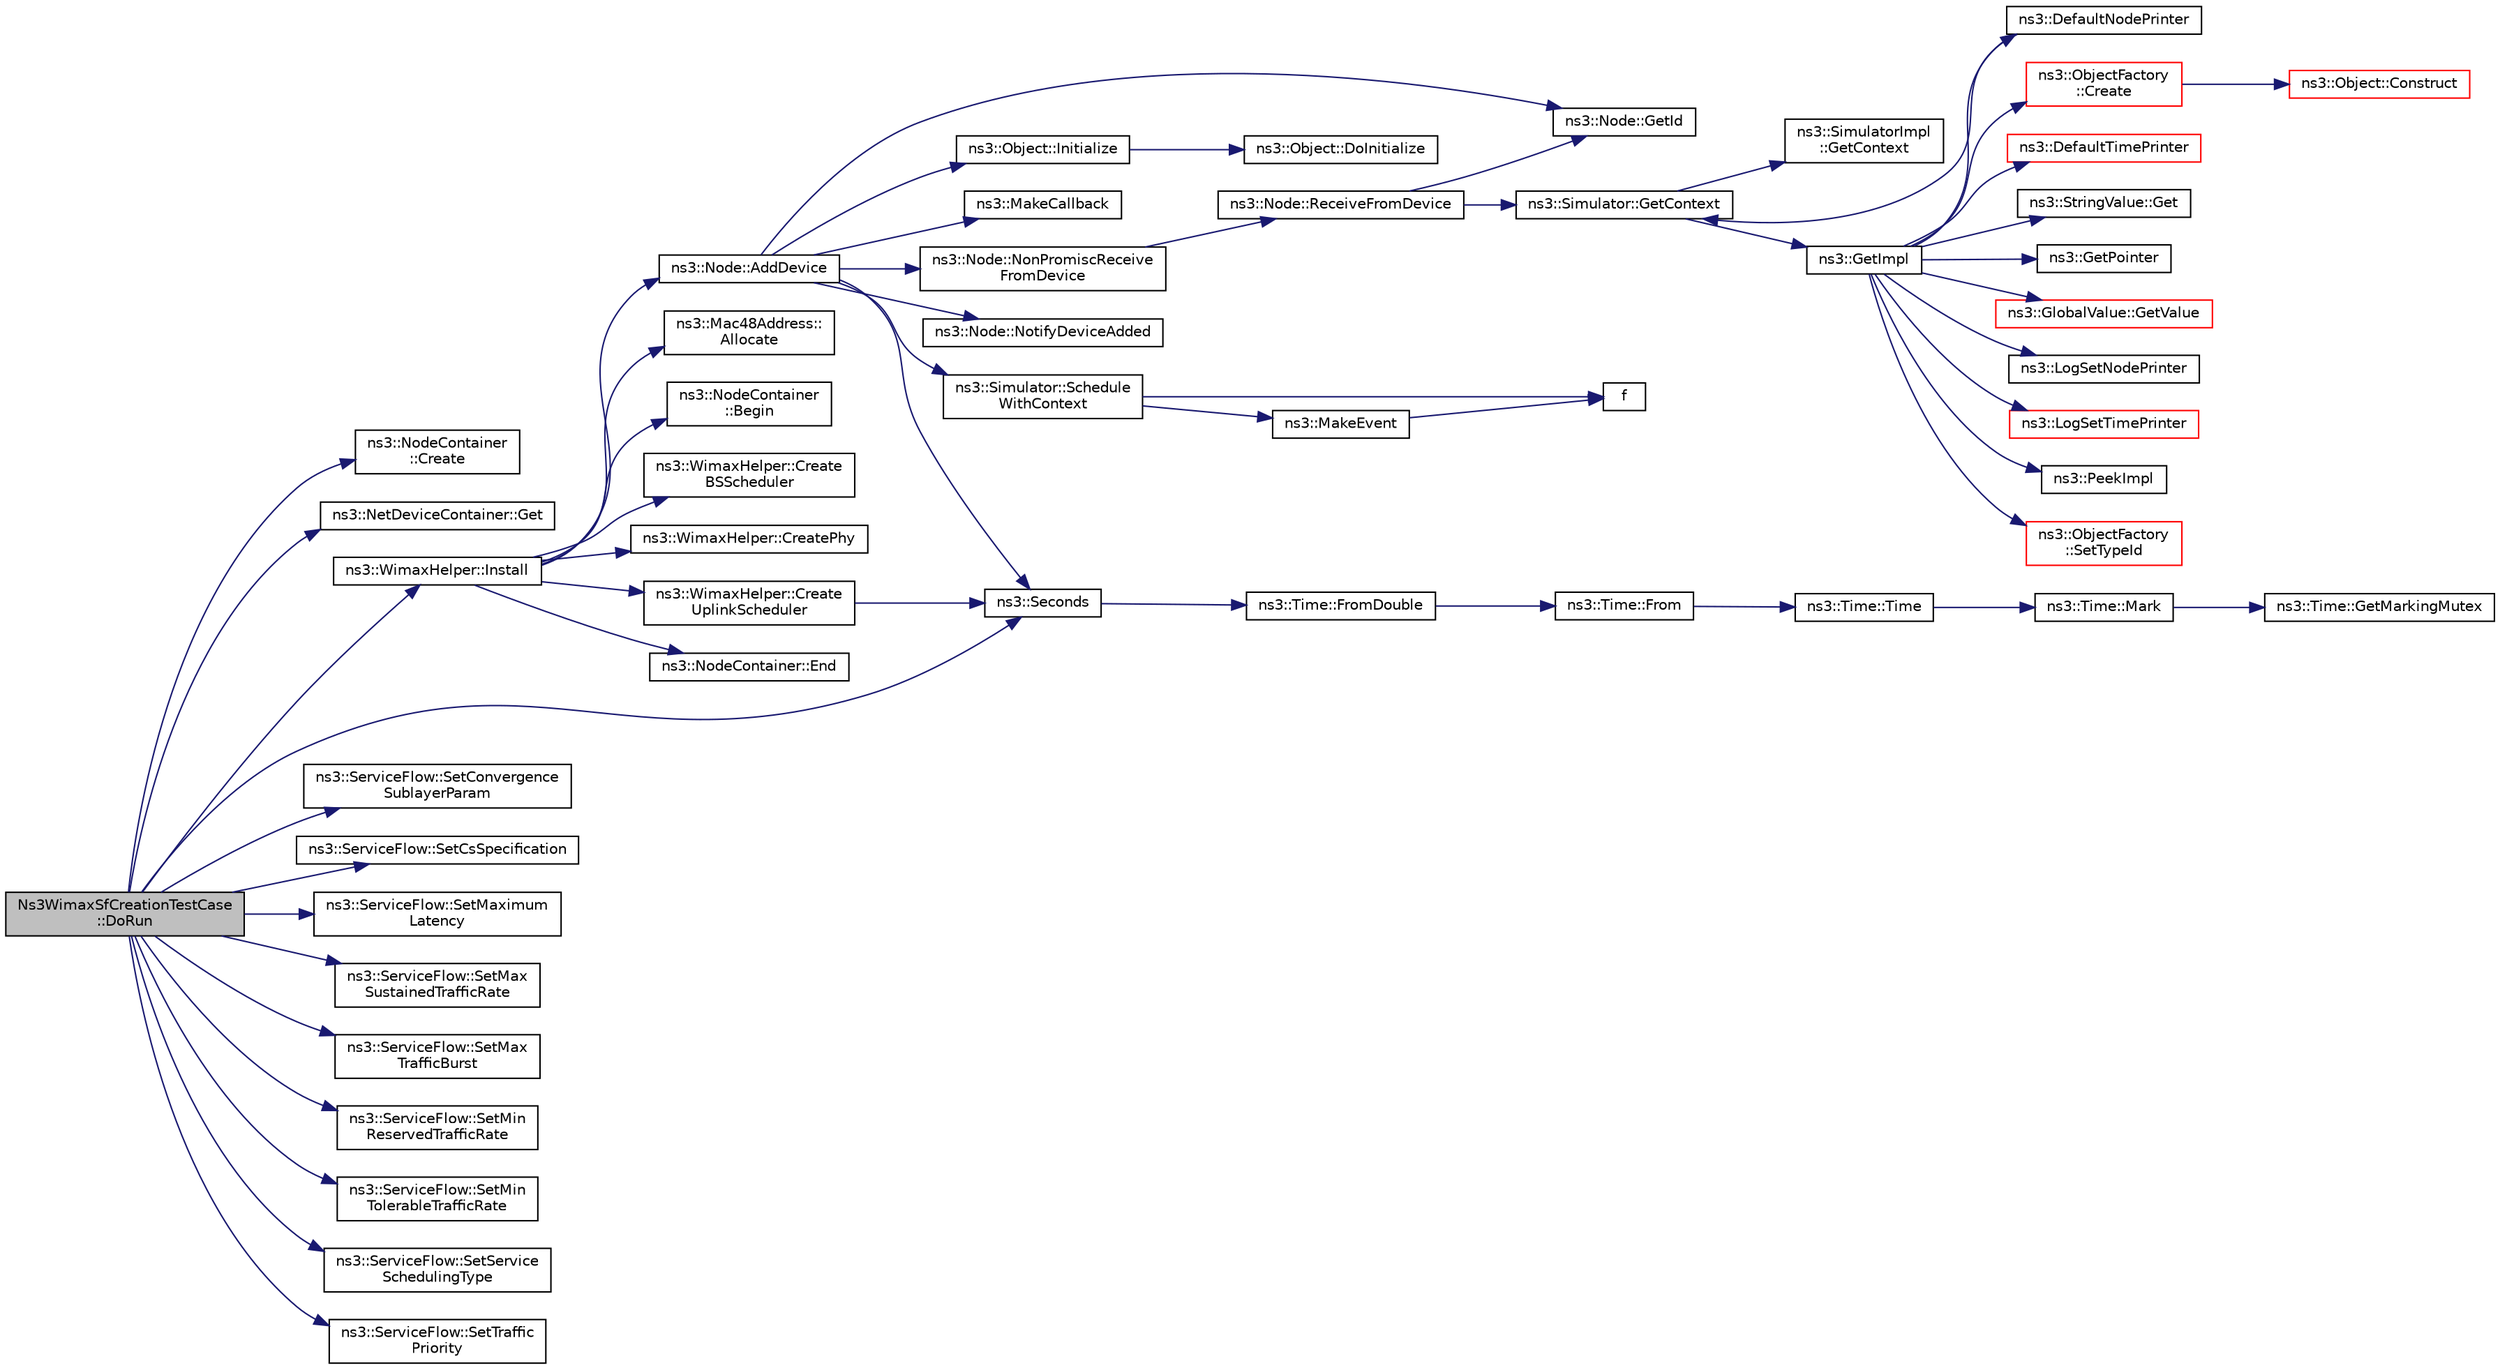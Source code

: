 digraph "Ns3WimaxSfCreationTestCase::DoRun"
{
 // LATEX_PDF_SIZE
  edge [fontname="Helvetica",fontsize="10",labelfontname="Helvetica",labelfontsize="10"];
  node [fontname="Helvetica",fontsize="10",shape=record];
  rankdir="LR";
  Node1 [label="Ns3WimaxSfCreationTestCase\l::DoRun",height=0.2,width=0.4,color="black", fillcolor="grey75", style="filled", fontcolor="black",tooltip="Implementation to actually run this TestCase."];
  Node1 -> Node2 [color="midnightblue",fontsize="10",style="solid",fontname="Helvetica"];
  Node2 [label="ns3::NodeContainer\l::Create",height=0.2,width=0.4,color="black", fillcolor="white", style="filled",URL="$classns3_1_1_node_container.html#a787f059e2813e8b951cc6914d11dfe69",tooltip="Create n nodes and append pointers to them to the end of this NodeContainer."];
  Node1 -> Node3 [color="midnightblue",fontsize="10",style="solid",fontname="Helvetica"];
  Node3 [label="ns3::NetDeviceContainer::Get",height=0.2,width=0.4,color="black", fillcolor="white", style="filled",URL="$classns3_1_1_net_device_container.html#ae114b3a9fc193fee40c07e4a4207aef4",tooltip="Get the Ptr<NetDevice> stored in this container at a given index."];
  Node1 -> Node4 [color="midnightblue",fontsize="10",style="solid",fontname="Helvetica"];
  Node4 [label="ns3::WimaxHelper::Install",height=0.2,width=0.4,color="black", fillcolor="white", style="filled",URL="$classns3_1_1_wimax_helper.html#a9f0848e09c4b6db9cdde9872b38f6349",tooltip=" "];
  Node4 -> Node5 [color="midnightblue",fontsize="10",style="solid",fontname="Helvetica"];
  Node5 [label="ns3::Node::AddDevice",height=0.2,width=0.4,color="black", fillcolor="white", style="filled",URL="$classns3_1_1_node.html#a42ff83ee1d5d1649c770d3f5b62375de",tooltip="Associate a NetDevice to this node."];
  Node5 -> Node6 [color="midnightblue",fontsize="10",style="solid",fontname="Helvetica"];
  Node6 [label="ns3::Node::GetId",height=0.2,width=0.4,color="black", fillcolor="white", style="filled",URL="$classns3_1_1_node.html#a2ed8663077afcb8db519296b0ada6355",tooltip=" "];
  Node5 -> Node7 [color="midnightblue",fontsize="10",style="solid",fontname="Helvetica"];
  Node7 [label="ns3::Object::Initialize",height=0.2,width=0.4,color="black", fillcolor="white", style="filled",URL="$classns3_1_1_object.html#af4411cb29971772fcd09203474a95078",tooltip="Invoke DoInitialize on all Objects aggregated to this one."];
  Node7 -> Node8 [color="midnightblue",fontsize="10",style="solid",fontname="Helvetica"];
  Node8 [label="ns3::Object::DoInitialize",height=0.2,width=0.4,color="black", fillcolor="white", style="filled",URL="$classns3_1_1_object.html#af8482a521433409fb5c7f749398c9dbe",tooltip="Initialize() implementation."];
  Node5 -> Node9 [color="midnightblue",fontsize="10",style="solid",fontname="Helvetica"];
  Node9 [label="ns3::MakeCallback",height=0.2,width=0.4,color="black", fillcolor="white", style="filled",URL="$namespacens3.html#af1dde3c04374147fca0cfe3b0766d664",tooltip="Build Callbacks for class method members which take varying numbers of arguments and potentially retu..."];
  Node5 -> Node10 [color="midnightblue",fontsize="10",style="solid",fontname="Helvetica"];
  Node10 [label="ns3::Node::NonPromiscReceive\lFromDevice",height=0.2,width=0.4,color="black", fillcolor="white", style="filled",URL="$classns3_1_1_node.html#a72ebf5bdc911879511f1e249d471f7e5",tooltip="Receive a packet from a device in non-promiscuous mode."];
  Node10 -> Node11 [color="midnightblue",fontsize="10",style="solid",fontname="Helvetica"];
  Node11 [label="ns3::Node::ReceiveFromDevice",height=0.2,width=0.4,color="black", fillcolor="white", style="filled",URL="$classns3_1_1_node.html#a6cbe61c071c85bb3ba5d4843132cd119",tooltip="Receive a packet from a device."];
  Node11 -> Node12 [color="midnightblue",fontsize="10",style="solid",fontname="Helvetica"];
  Node12 [label="ns3::Simulator::GetContext",height=0.2,width=0.4,color="black", fillcolor="white", style="filled",URL="$classns3_1_1_simulator.html#a8514b74ee2c42916b351b33c4a963bb0",tooltip="Get the current simulation context."];
  Node12 -> Node13 [color="midnightblue",fontsize="10",style="solid",fontname="Helvetica"];
  Node13 [label="ns3::SimulatorImpl\l::GetContext",height=0.2,width=0.4,color="black", fillcolor="white", style="filled",URL="$classns3_1_1_simulator_impl.html#a8b66270c97766c0adb997e2535648557",tooltip="Get the current simulation context."];
  Node12 -> Node14 [color="midnightblue",fontsize="10",style="solid",fontname="Helvetica"];
  Node14 [label="ns3::GetImpl",height=0.2,width=0.4,color="black", fillcolor="white", style="filled",URL="$group__simulator.html#ga42eb4eddad41528d4d99794a3dae3fd0",tooltip="Get the SimulatorImpl singleton."];
  Node14 -> Node15 [color="midnightblue",fontsize="10",style="solid",fontname="Helvetica"];
  Node15 [label="ns3::ObjectFactory\l::Create",height=0.2,width=0.4,color="red", fillcolor="white", style="filled",URL="$classns3_1_1_object_factory.html#a52eda277f4aaab54266134ba48102ad7",tooltip="Create an Object instance of the configured TypeId."];
  Node15 -> Node16 [color="midnightblue",fontsize="10",style="solid",fontname="Helvetica"];
  Node16 [label="ns3::Object::Construct",height=0.2,width=0.4,color="red", fillcolor="white", style="filled",URL="$classns3_1_1_object.html#a636e8411dc5228771f45c9b805d348fa",tooltip="Initialize all member variables registered as Attributes of this TypeId."];
  Node14 -> Node45 [color="midnightblue",fontsize="10",style="solid",fontname="Helvetica"];
  Node45 [label="ns3::DefaultNodePrinter",height=0.2,width=0.4,color="black", fillcolor="white", style="filled",URL="$group__logging.html#gac4c06cbbed12229d85991ced145f6be2",tooltip="Default node id printer implementation."];
  Node45 -> Node12 [color="midnightblue",fontsize="10",style="solid",fontname="Helvetica"];
  Node14 -> Node46 [color="midnightblue",fontsize="10",style="solid",fontname="Helvetica"];
  Node46 [label="ns3::DefaultTimePrinter",height=0.2,width=0.4,color="red", fillcolor="white", style="filled",URL="$namespacens3.html#ae01c3c7786b644dfb8a0bb8f1201b269",tooltip="Default Time printer."];
  Node14 -> Node51 [color="midnightblue",fontsize="10",style="solid",fontname="Helvetica"];
  Node51 [label="ns3::StringValue::Get",height=0.2,width=0.4,color="black", fillcolor="white", style="filled",URL="$classns3_1_1_string_value.html#a6f208c2778fe1c7882e5cb429b8326ae",tooltip=" "];
  Node14 -> Node52 [color="midnightblue",fontsize="10",style="solid",fontname="Helvetica"];
  Node52 [label="ns3::GetPointer",height=0.2,width=0.4,color="black", fillcolor="white", style="filled",URL="$namespacens3.html#ab4e173cdfd43d17c1a40d5348510a670",tooltip=" "];
  Node14 -> Node53 [color="midnightblue",fontsize="10",style="solid",fontname="Helvetica"];
  Node53 [label="ns3::GlobalValue::GetValue",height=0.2,width=0.4,color="red", fillcolor="white", style="filled",URL="$classns3_1_1_global_value.html#a48a99242193fb69609a17332733e8600",tooltip="Get the value."];
  Node14 -> Node55 [color="midnightblue",fontsize="10",style="solid",fontname="Helvetica"];
  Node55 [label="ns3::LogSetNodePrinter",height=0.2,width=0.4,color="black", fillcolor="white", style="filled",URL="$namespacens3.html#aebac73305345f2e2803fdeb102a7705e",tooltip="Set the LogNodePrinter function to be used to prepend log messages with the node id."];
  Node14 -> Node56 [color="midnightblue",fontsize="10",style="solid",fontname="Helvetica"];
  Node56 [label="ns3::LogSetTimePrinter",height=0.2,width=0.4,color="red", fillcolor="white", style="filled",URL="$namespacens3.html#a46cd76678f7da29799d1b41994e12ec1",tooltip="Set the TimePrinter function to be used to prepend log messages with the simulation time."];
  Node14 -> Node61 [color="midnightblue",fontsize="10",style="solid",fontname="Helvetica"];
  Node61 [label="ns3::PeekImpl",height=0.2,width=0.4,color="black", fillcolor="white", style="filled",URL="$group__simulator.html#ga233c5c38de117e4e4a5a9cd168694792",tooltip="Get the static SimulatorImpl instance."];
  Node14 -> Node62 [color="midnightblue",fontsize="10",style="solid",fontname="Helvetica"];
  Node62 [label="ns3::ObjectFactory\l::SetTypeId",height=0.2,width=0.4,color="red", fillcolor="white", style="filled",URL="$classns3_1_1_object_factory.html#a77dcd099064038a1eb7a6b8251229ec3",tooltip="Set the TypeId of the Objects to be created by this factory."];
  Node11 -> Node6 [color="midnightblue",fontsize="10",style="solid",fontname="Helvetica"];
  Node5 -> Node63 [color="midnightblue",fontsize="10",style="solid",fontname="Helvetica"];
  Node63 [label="ns3::Node::NotifyDeviceAdded",height=0.2,width=0.4,color="black", fillcolor="white", style="filled",URL="$classns3_1_1_node.html#ae85e535c650941f4f8ca6845a9f61e42",tooltip="Notifies all the DeviceAdditionListener about the new device added."];
  Node5 -> Node64 [color="midnightblue",fontsize="10",style="solid",fontname="Helvetica"];
  Node64 [label="ns3::Simulator::Schedule\lWithContext",height=0.2,width=0.4,color="black", fillcolor="white", style="filled",URL="$classns3_1_1_simulator.html#a6801feda0ccf0595cb48d1e962cd40a1",tooltip="Schedule an event with the given context."];
  Node64 -> Node65 [color="midnightblue",fontsize="10",style="solid",fontname="Helvetica"];
  Node65 [label="f",height=0.2,width=0.4,color="black", fillcolor="white", style="filled",URL="$80211b_8c.html#ae7ffc1a8f84fa47a0812b2f2b9627132",tooltip=" "];
  Node64 -> Node66 [color="midnightblue",fontsize="10",style="solid",fontname="Helvetica"];
  Node66 [label="ns3::MakeEvent",height=0.2,width=0.4,color="black", fillcolor="white", style="filled",URL="$group__makeeventfnptr.html#ga289a28a2497c18a9bd299e5e2014094b",tooltip="Make an EventImpl from a function pointer taking varying numbers of arguments."];
  Node66 -> Node65 [color="midnightblue",fontsize="10",style="solid",fontname="Helvetica"];
  Node5 -> Node67 [color="midnightblue",fontsize="10",style="solid",fontname="Helvetica"];
  Node67 [label="ns3::Seconds",height=0.2,width=0.4,color="black", fillcolor="white", style="filled",URL="$group__timecivil.html#ga33c34b816f8ff6628e33d5c8e9713b9e",tooltip="Construct a Time in the indicated unit."];
  Node67 -> Node68 [color="midnightblue",fontsize="10",style="solid",fontname="Helvetica"];
  Node68 [label="ns3::Time::FromDouble",height=0.2,width=0.4,color="black", fillcolor="white", style="filled",URL="$classns3_1_1_time.html#a60e845f4a74e62495b86356afe604cb4",tooltip="Create a Time equal to value in unit unit."];
  Node68 -> Node69 [color="midnightblue",fontsize="10",style="solid",fontname="Helvetica"];
  Node69 [label="ns3::Time::From",height=0.2,width=0.4,color="black", fillcolor="white", style="filled",URL="$classns3_1_1_time.html#a34e4acc13d0e08cc8cb9cd3b838b9baf",tooltip="Create a Time in the current unit."];
  Node69 -> Node70 [color="midnightblue",fontsize="10",style="solid",fontname="Helvetica"];
  Node70 [label="ns3::Time::Time",height=0.2,width=0.4,color="black", fillcolor="white", style="filled",URL="$classns3_1_1_time.html#a8a39dc1b8cbbd7fe6d940e492d1b925e",tooltip="Default constructor, with value 0."];
  Node70 -> Node71 [color="midnightblue",fontsize="10",style="solid",fontname="Helvetica"];
  Node71 [label="ns3::Time::Mark",height=0.2,width=0.4,color="black", fillcolor="white", style="filled",URL="$classns3_1_1_time.html#aa7eef2a1119c1c4855d99f1e83d44c54",tooltip="Record a Time instance with the MarkedTimes."];
  Node71 -> Node72 [color="midnightblue",fontsize="10",style="solid",fontname="Helvetica"];
  Node72 [label="ns3::Time::GetMarkingMutex",height=0.2,width=0.4,color="black", fillcolor="white", style="filled",URL="$classns3_1_1_time.html#addd8e672203391b3ae98ee475ce05272",tooltip=" "];
  Node4 -> Node73 [color="midnightblue",fontsize="10",style="solid",fontname="Helvetica"];
  Node73 [label="ns3::Mac48Address::\lAllocate",height=0.2,width=0.4,color="black", fillcolor="white", style="filled",URL="$classns3_1_1_mac48_address.html#a203b53c035649c0d4881fa1115aa2cdb",tooltip="Allocate a new Mac48Address."];
  Node4 -> Node74 [color="midnightblue",fontsize="10",style="solid",fontname="Helvetica"];
  Node74 [label="ns3::NodeContainer\l::Begin",height=0.2,width=0.4,color="black", fillcolor="white", style="filled",URL="$classns3_1_1_node_container.html#a2bfe1f50688c96e0888b1907e1e2f324",tooltip="Get an iterator which refers to the first Node in the container."];
  Node4 -> Node75 [color="midnightblue",fontsize="10",style="solid",fontname="Helvetica"];
  Node75 [label="ns3::WimaxHelper::Create\lBSScheduler",height=0.2,width=0.4,color="black", fillcolor="white", style="filled",URL="$classns3_1_1_wimax_helper.html#a583fc7ce6463c687092e9ef8d03413af",tooltip=" "];
  Node4 -> Node76 [color="midnightblue",fontsize="10",style="solid",fontname="Helvetica"];
  Node76 [label="ns3::WimaxHelper::CreatePhy",height=0.2,width=0.4,color="black", fillcolor="white", style="filled",URL="$classns3_1_1_wimax_helper.html#a5b287ad1386475dde1e946910a203899",tooltip=" "];
  Node4 -> Node77 [color="midnightblue",fontsize="10",style="solid",fontname="Helvetica"];
  Node77 [label="ns3::WimaxHelper::Create\lUplinkScheduler",height=0.2,width=0.4,color="black", fillcolor="white", style="filled",URL="$classns3_1_1_wimax_helper.html#a3b237b459ffd98a13d71612d985f9e90",tooltip=" "];
  Node77 -> Node67 [color="midnightblue",fontsize="10",style="solid",fontname="Helvetica"];
  Node4 -> Node78 [color="midnightblue",fontsize="10",style="solid",fontname="Helvetica"];
  Node78 [label="ns3::NodeContainer::End",height=0.2,width=0.4,color="black", fillcolor="white", style="filled",URL="$classns3_1_1_node_container.html#a4904853b5d3e86f622a2ef8b4e959e08",tooltip="Get an iterator which indicates past-the-last Node in the container."];
  Node1 -> Node67 [color="midnightblue",fontsize="10",style="solid",fontname="Helvetica"];
  Node1 -> Node79 [color="midnightblue",fontsize="10",style="solid",fontname="Helvetica"];
  Node79 [label="ns3::ServiceFlow::SetConvergence\lSublayerParam",height=0.2,width=0.4,color="black", fillcolor="white", style="filled",URL="$classns3_1_1_service_flow.html#a81a801e05aac9e7d1cfad3304e1b9d97",tooltip="Set convergence sublayer parameters."];
  Node1 -> Node80 [color="midnightblue",fontsize="10",style="solid",fontname="Helvetica"];
  Node80 [label="ns3::ServiceFlow::SetCsSpecification",height=0.2,width=0.4,color="black", fillcolor="white", style="filled",URL="$classns3_1_1_service_flow.html#a72779cfbd71284ba06f10843ec0725b9",tooltip="Set CS specification."];
  Node1 -> Node81 [color="midnightblue",fontsize="10",style="solid",fontname="Helvetica"];
  Node81 [label="ns3::ServiceFlow::SetMaximum\lLatency",height=0.2,width=0.4,color="black", fillcolor="white", style="filled",URL="$classns3_1_1_service_flow.html#a61781dc767b833dfc34ed86e9efbc62d",tooltip="Set maximum latency."];
  Node1 -> Node82 [color="midnightblue",fontsize="10",style="solid",fontname="Helvetica"];
  Node82 [label="ns3::ServiceFlow::SetMax\lSustainedTrafficRate",height=0.2,width=0.4,color="black", fillcolor="white", style="filled",URL="$classns3_1_1_service_flow.html#aef578837096b1a316696a88ecd550e7c",tooltip="Set max sustained traffic rate."];
  Node1 -> Node83 [color="midnightblue",fontsize="10",style="solid",fontname="Helvetica"];
  Node83 [label="ns3::ServiceFlow::SetMax\lTrafficBurst",height=0.2,width=0.4,color="black", fillcolor="white", style="filled",URL="$classns3_1_1_service_flow.html#a586065681c386771f441a51f469fab03",tooltip="Set maximum traffic burst."];
  Node1 -> Node84 [color="midnightblue",fontsize="10",style="solid",fontname="Helvetica"];
  Node84 [label="ns3::ServiceFlow::SetMin\lReservedTrafficRate",height=0.2,width=0.4,color="black", fillcolor="white", style="filled",URL="$classns3_1_1_service_flow.html#ad49e9a793508d2d476de1e08897ecbf6",tooltip="Set minimum reserved traffic rate."];
  Node1 -> Node85 [color="midnightblue",fontsize="10",style="solid",fontname="Helvetica"];
  Node85 [label="ns3::ServiceFlow::SetMin\lTolerableTrafficRate",height=0.2,width=0.4,color="black", fillcolor="white", style="filled",URL="$classns3_1_1_service_flow.html#aafc2368b8dab5d394635fa9f7fe281af",tooltip="Set minimum tolerable traffic rate."];
  Node1 -> Node86 [color="midnightblue",fontsize="10",style="solid",fontname="Helvetica"];
  Node86 [label="ns3::ServiceFlow::SetService\lSchedulingType",height=0.2,width=0.4,color="black", fillcolor="white", style="filled",URL="$classns3_1_1_service_flow.html#acdef049af2eda0d1ac80047208ce7571",tooltip="Set service scheduling type."];
  Node1 -> Node87 [color="midnightblue",fontsize="10",style="solid",fontname="Helvetica"];
  Node87 [label="ns3::ServiceFlow::SetTraffic\lPriority",height=0.2,width=0.4,color="black", fillcolor="white", style="filled",URL="$classns3_1_1_service_flow.html#a9fd37b11439e3b6ca601c76e54d6273c",tooltip="Set traffic priority."];
}

